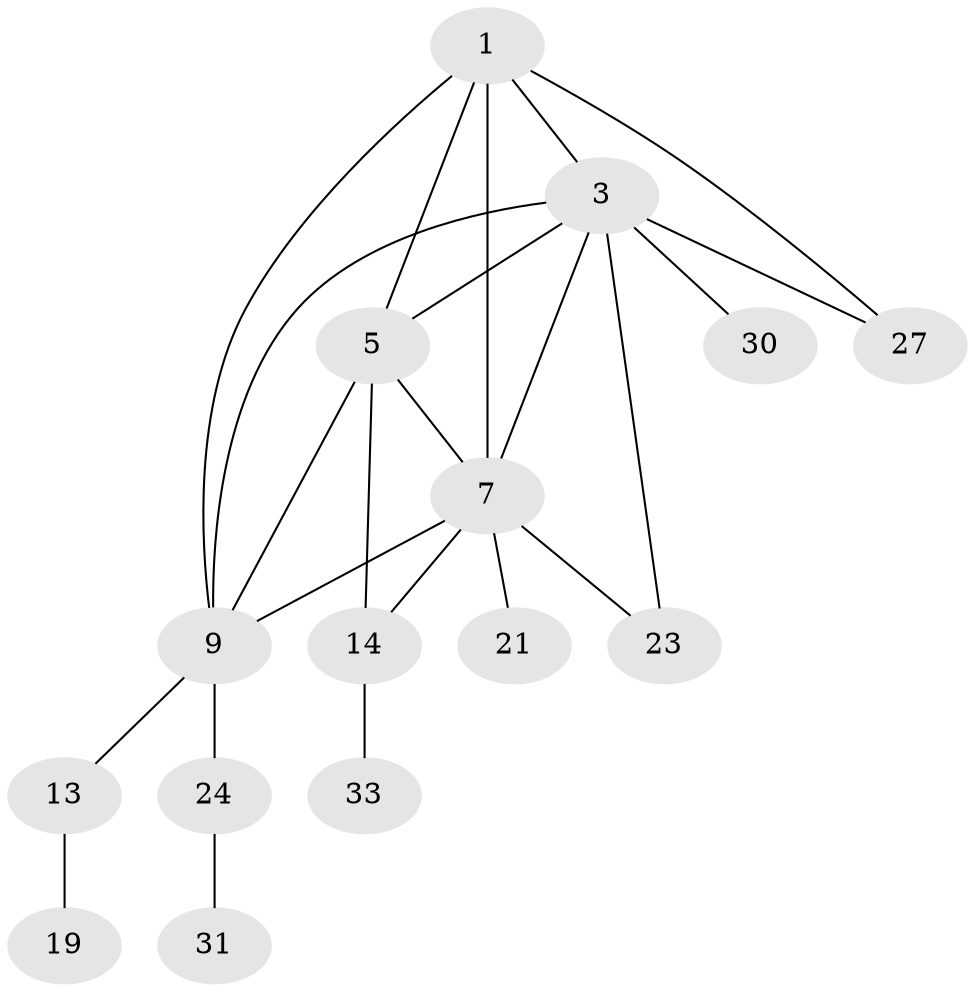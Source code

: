 // original degree distribution, {6: 0.0392156862745098, 3: 0.0784313725490196, 2: 0.23529411764705882, 11: 0.0196078431372549, 4: 0.0392156862745098, 5: 0.058823529411764705, 8: 0.0196078431372549, 1: 0.49019607843137253, 7: 0.0196078431372549}
// Generated by graph-tools (version 1.1) at 2025/19/03/04/25 18:19:49]
// undirected, 15 vertices, 23 edges
graph export_dot {
graph [start="1"]
  node [color=gray90,style=filled];
  1 [super="+11+10+2+41"];
  3 [super="+44+4"];
  5 [super="+25+6"];
  7 [super="+8"];
  9 [super="+37+29"];
  13;
  14 [super="+20+34+48+39+18"];
  19 [super="+43"];
  21;
  23 [super="+32"];
  24;
  27;
  30;
  31;
  33;
  1 -- 27;
  1 -- 9;
  1 -- 7 [weight=2];
  1 -- 3 [weight=2];
  1 -- 5;
  3 -- 5;
  3 -- 7;
  3 -- 9;
  3 -- 23;
  3 -- 27;
  3 -- 30;
  5 -- 9;
  5 -- 14;
  5 -- 7;
  7 -- 9;
  7 -- 21;
  7 -- 23;
  7 -- 14;
  9 -- 13;
  9 -- 24;
  13 -- 19;
  14 -- 33;
  24 -- 31;
}
